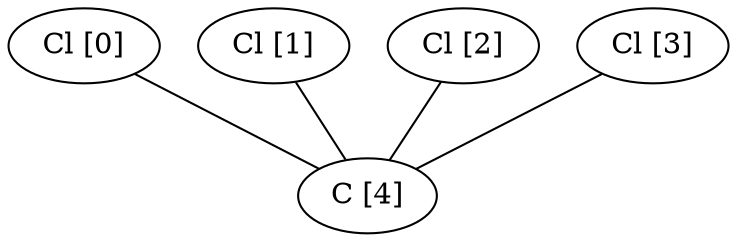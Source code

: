 graph G {
0[label="Cl [0]"];
1[label="Cl [1]"];
2[label="Cl [2]"];
3[label="Cl [3]"];
4[label="C [4]"];
0--4 ;
1--4 ;
2--4 ;
3--4 ;
}
